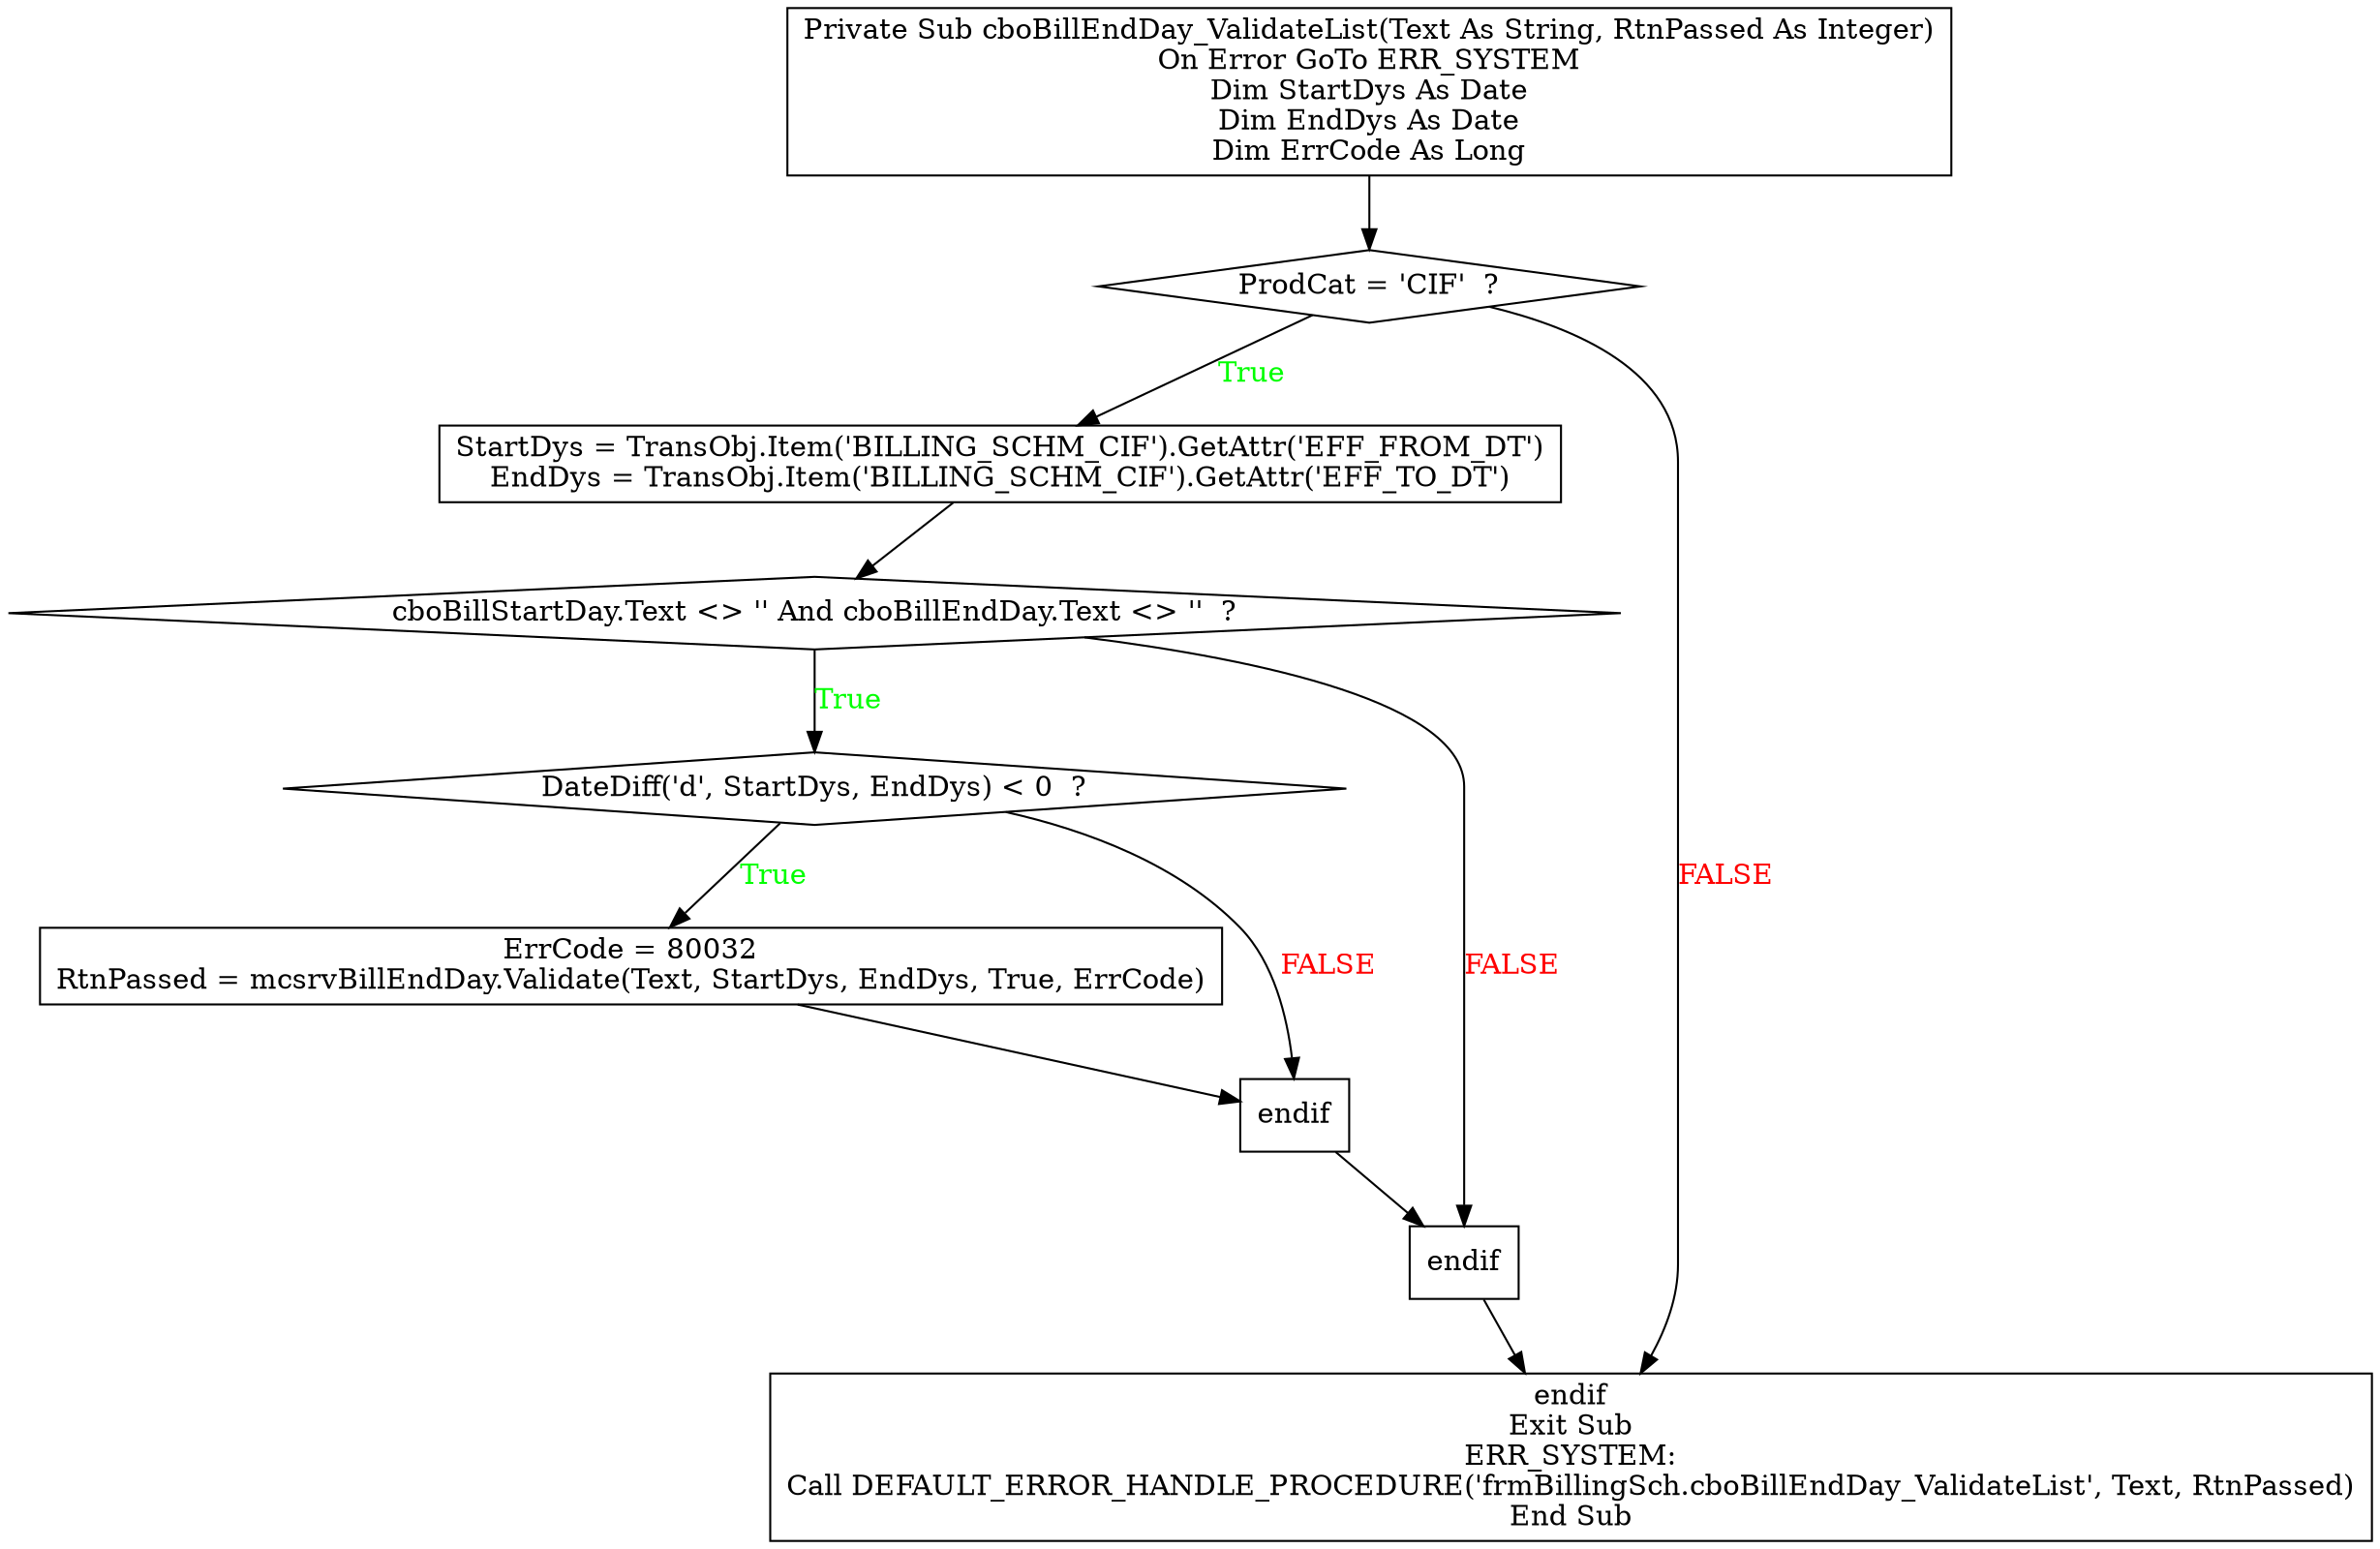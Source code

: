 digraph G{
Node_1 [ label ="Private Sub cboBillEndDay_ValidateList(Text As String, RtnPassed As Integer)\nOn Error GoTo ERR_SYSTEM\nDim StartDys As Date\nDim EndDys As Date\nDim ErrCode As Long",shape="box"];
Node_2 [ label ="ProdCat = 'CIF'  ?",shape="diamond"];
Node_3 [ label ="StartDys = TransObj.Item('BILLING_SCHM_CIF').GetAttr('EFF_FROM_DT')\nEndDys = TransObj.Item('BILLING_SCHM_CIF').GetAttr('EFF_TO_DT')",shape="box"];
Node_4 [ label ="cboBillStartDay.Text <> '' And cboBillEndDay.Text <> ''  ?",shape="diamond"];
Node_5 [ label ="DateDiff('d', StartDys, EndDys) < 0  ?",shape="diamond"];
Node_6 [ label ="ErrCode = 80032\nRtnPassed = mcsrvBillEndDay.Validate(Text, StartDys, EndDys, True, ErrCode)",shape="box"];
Node_7 [ label ="endif",shape="box"];
Node_8 [ label ="endif",shape="box"];
Node_9 [ label ="endif\nExit Sub\nERR_SYSTEM:\nCall DEFAULT_ERROR_HANDLE_PROCEDURE('frmBillingSch.cboBillEndDay_ValidateList', Text, RtnPassed)\nEnd Sub",shape="box"];
Node_2 -> Node_3 [label="True",fontcolor="GREEN"];
Node_1 -> Node_2;
Node_4 -> Node_5 [label="True",fontcolor="GREEN"];
Node_3 -> Node_4;
Node_5 -> Node_6 [label="True",fontcolor="GREEN"];
Node_5 -> Node_7 [label="FALSE",fontcolor="RED"];
Node_6 -> Node_7;
Node_4 -> Node_8 [label="FALSE",fontcolor="RED"];
Node_7 -> Node_8;
Node_2 -> Node_9 [label="FALSE",fontcolor="RED"];
Node_8 -> Node_9;
}
